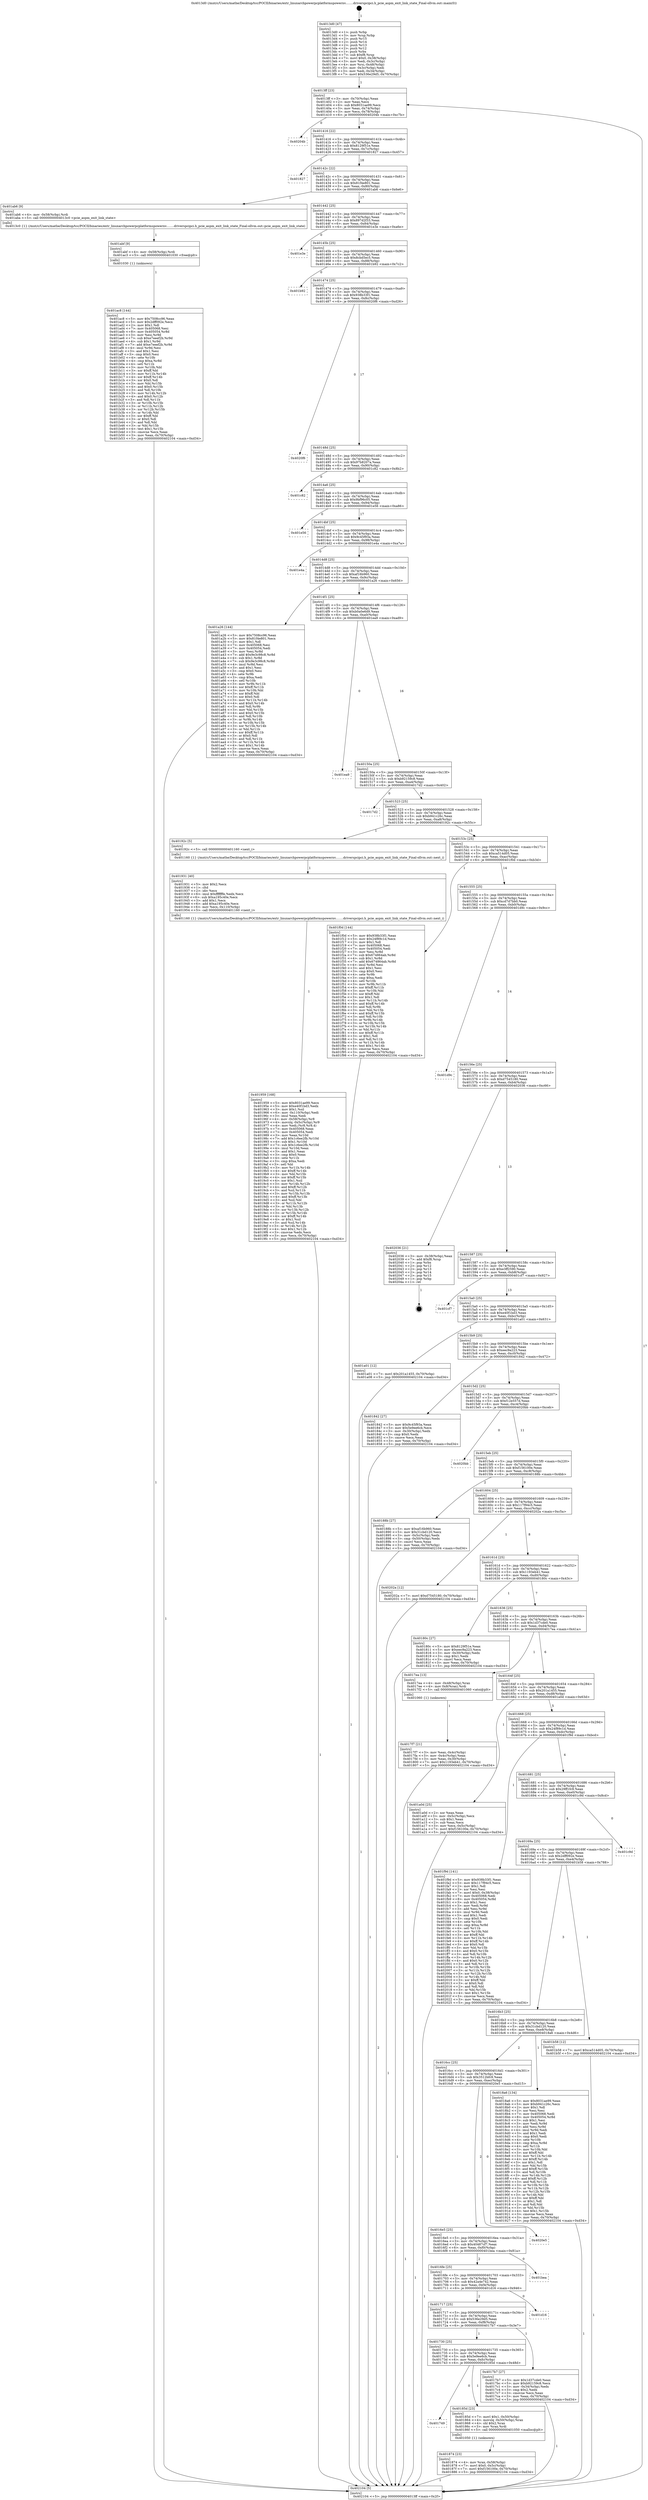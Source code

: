 digraph "0x4013d0" {
  label = "0x4013d0 (/mnt/c/Users/mathe/Desktop/tcc/POCII/binaries/extr_linuxarchpowerpcplatformspowernv........driverspcipci.h_pcie_aspm_exit_link_state_Final-ollvm.out::main(0))"
  labelloc = "t"
  node[shape=record]

  Entry [label="",width=0.3,height=0.3,shape=circle,fillcolor=black,style=filled]
  "0x4013ff" [label="{
     0x4013ff [23]\l
     | [instrs]\l
     &nbsp;&nbsp;0x4013ff \<+3\>: mov -0x70(%rbp),%eax\l
     &nbsp;&nbsp;0x401402 \<+2\>: mov %eax,%ecx\l
     &nbsp;&nbsp;0x401404 \<+6\>: sub $0x8031ae99,%ecx\l
     &nbsp;&nbsp;0x40140a \<+3\>: mov %eax,-0x74(%rbp)\l
     &nbsp;&nbsp;0x40140d \<+3\>: mov %ecx,-0x78(%rbp)\l
     &nbsp;&nbsp;0x401410 \<+6\>: je 000000000040204b \<main+0xc7b\>\l
  }"]
  "0x40204b" [label="{
     0x40204b\l
  }", style=dashed]
  "0x401416" [label="{
     0x401416 [22]\l
     | [instrs]\l
     &nbsp;&nbsp;0x401416 \<+5\>: jmp 000000000040141b \<main+0x4b\>\l
     &nbsp;&nbsp;0x40141b \<+3\>: mov -0x74(%rbp),%eax\l
     &nbsp;&nbsp;0x40141e \<+5\>: sub $0x8129f51e,%eax\l
     &nbsp;&nbsp;0x401423 \<+3\>: mov %eax,-0x7c(%rbp)\l
     &nbsp;&nbsp;0x401426 \<+6\>: je 0000000000401827 \<main+0x457\>\l
  }"]
  Exit [label="",width=0.3,height=0.3,shape=circle,fillcolor=black,style=filled,peripheries=2]
  "0x401827" [label="{
     0x401827\l
  }", style=dashed]
  "0x40142c" [label="{
     0x40142c [22]\l
     | [instrs]\l
     &nbsp;&nbsp;0x40142c \<+5\>: jmp 0000000000401431 \<main+0x61\>\l
     &nbsp;&nbsp;0x401431 \<+3\>: mov -0x74(%rbp),%eax\l
     &nbsp;&nbsp;0x401434 \<+5\>: sub $0x81f4e801,%eax\l
     &nbsp;&nbsp;0x401439 \<+3\>: mov %eax,-0x80(%rbp)\l
     &nbsp;&nbsp;0x40143c \<+6\>: je 0000000000401ab6 \<main+0x6e6\>\l
  }"]
  "0x401ac8" [label="{
     0x401ac8 [144]\l
     | [instrs]\l
     &nbsp;&nbsp;0x401ac8 \<+5\>: mov $0x7508cc96,%eax\l
     &nbsp;&nbsp;0x401acd \<+5\>: mov $0x2dff092e,%ecx\l
     &nbsp;&nbsp;0x401ad2 \<+2\>: mov $0x1,%dl\l
     &nbsp;&nbsp;0x401ad4 \<+7\>: mov 0x405068,%esi\l
     &nbsp;&nbsp;0x401adb \<+8\>: mov 0x405054,%r8d\l
     &nbsp;&nbsp;0x401ae3 \<+3\>: mov %esi,%r9d\l
     &nbsp;&nbsp;0x401ae6 \<+7\>: sub $0xe7eeef2b,%r9d\l
     &nbsp;&nbsp;0x401aed \<+4\>: sub $0x1,%r9d\l
     &nbsp;&nbsp;0x401af1 \<+7\>: add $0xe7eeef2b,%r9d\l
     &nbsp;&nbsp;0x401af8 \<+4\>: imul %r9d,%esi\l
     &nbsp;&nbsp;0x401afc \<+3\>: and $0x1,%esi\l
     &nbsp;&nbsp;0x401aff \<+3\>: cmp $0x0,%esi\l
     &nbsp;&nbsp;0x401b02 \<+4\>: sete %r10b\l
     &nbsp;&nbsp;0x401b06 \<+4\>: cmp $0xa,%r8d\l
     &nbsp;&nbsp;0x401b0a \<+4\>: setl %r11b\l
     &nbsp;&nbsp;0x401b0e \<+3\>: mov %r10b,%bl\l
     &nbsp;&nbsp;0x401b11 \<+3\>: xor $0xff,%bl\l
     &nbsp;&nbsp;0x401b14 \<+3\>: mov %r11b,%r14b\l
     &nbsp;&nbsp;0x401b17 \<+4\>: xor $0xff,%r14b\l
     &nbsp;&nbsp;0x401b1b \<+3\>: xor $0x0,%dl\l
     &nbsp;&nbsp;0x401b1e \<+3\>: mov %bl,%r15b\l
     &nbsp;&nbsp;0x401b21 \<+4\>: and $0x0,%r15b\l
     &nbsp;&nbsp;0x401b25 \<+3\>: and %dl,%r10b\l
     &nbsp;&nbsp;0x401b28 \<+3\>: mov %r14b,%r12b\l
     &nbsp;&nbsp;0x401b2b \<+4\>: and $0x0,%r12b\l
     &nbsp;&nbsp;0x401b2f \<+3\>: and %dl,%r11b\l
     &nbsp;&nbsp;0x401b32 \<+3\>: or %r10b,%r15b\l
     &nbsp;&nbsp;0x401b35 \<+3\>: or %r11b,%r12b\l
     &nbsp;&nbsp;0x401b38 \<+3\>: xor %r12b,%r15b\l
     &nbsp;&nbsp;0x401b3b \<+3\>: or %r14b,%bl\l
     &nbsp;&nbsp;0x401b3e \<+3\>: xor $0xff,%bl\l
     &nbsp;&nbsp;0x401b41 \<+3\>: or $0x0,%dl\l
     &nbsp;&nbsp;0x401b44 \<+2\>: and %dl,%bl\l
     &nbsp;&nbsp;0x401b46 \<+3\>: or %bl,%r15b\l
     &nbsp;&nbsp;0x401b49 \<+4\>: test $0x1,%r15b\l
     &nbsp;&nbsp;0x401b4d \<+3\>: cmovne %ecx,%eax\l
     &nbsp;&nbsp;0x401b50 \<+3\>: mov %eax,-0x70(%rbp)\l
     &nbsp;&nbsp;0x401b53 \<+5\>: jmp 0000000000402104 \<main+0xd34\>\l
  }"]
  "0x401ab6" [label="{
     0x401ab6 [9]\l
     | [instrs]\l
     &nbsp;&nbsp;0x401ab6 \<+4\>: mov -0x58(%rbp),%rdi\l
     &nbsp;&nbsp;0x401aba \<+5\>: call 00000000004013c0 \<pcie_aspm_exit_link_state\>\l
     | [calls]\l
     &nbsp;&nbsp;0x4013c0 \{1\} (/mnt/c/Users/mathe/Desktop/tcc/POCII/binaries/extr_linuxarchpowerpcplatformspowernv........driverspcipci.h_pcie_aspm_exit_link_state_Final-ollvm.out::pcie_aspm_exit_link_state)\l
  }"]
  "0x401442" [label="{
     0x401442 [25]\l
     | [instrs]\l
     &nbsp;&nbsp;0x401442 \<+5\>: jmp 0000000000401447 \<main+0x77\>\l
     &nbsp;&nbsp;0x401447 \<+3\>: mov -0x74(%rbp),%eax\l
     &nbsp;&nbsp;0x40144a \<+5\>: sub $0x897d2f33,%eax\l
     &nbsp;&nbsp;0x40144f \<+6\>: mov %eax,-0x84(%rbp)\l
     &nbsp;&nbsp;0x401455 \<+6\>: je 0000000000401e3e \<main+0xa6e\>\l
  }"]
  "0x401abf" [label="{
     0x401abf [9]\l
     | [instrs]\l
     &nbsp;&nbsp;0x401abf \<+4\>: mov -0x58(%rbp),%rdi\l
     &nbsp;&nbsp;0x401ac3 \<+5\>: call 0000000000401030 \<free@plt\>\l
     | [calls]\l
     &nbsp;&nbsp;0x401030 \{1\} (unknown)\l
  }"]
  "0x401e3e" [label="{
     0x401e3e\l
  }", style=dashed]
  "0x40145b" [label="{
     0x40145b [25]\l
     | [instrs]\l
     &nbsp;&nbsp;0x40145b \<+5\>: jmp 0000000000401460 \<main+0x90\>\l
     &nbsp;&nbsp;0x401460 \<+3\>: mov -0x74(%rbp),%eax\l
     &nbsp;&nbsp;0x401463 \<+5\>: sub $0x8cbd5ec5,%eax\l
     &nbsp;&nbsp;0x401468 \<+6\>: mov %eax,-0x88(%rbp)\l
     &nbsp;&nbsp;0x40146e \<+6\>: je 0000000000401b92 \<main+0x7c2\>\l
  }"]
  "0x401959" [label="{
     0x401959 [168]\l
     | [instrs]\l
     &nbsp;&nbsp;0x401959 \<+5\>: mov $0x8031ae99,%ecx\l
     &nbsp;&nbsp;0x40195e \<+5\>: mov $0xe40f1bd3,%edx\l
     &nbsp;&nbsp;0x401963 \<+3\>: mov $0x1,%sil\l
     &nbsp;&nbsp;0x401966 \<+6\>: mov -0x110(%rbp),%edi\l
     &nbsp;&nbsp;0x40196c \<+3\>: imul %eax,%edi\l
     &nbsp;&nbsp;0x40196f \<+4\>: mov -0x58(%rbp),%r8\l
     &nbsp;&nbsp;0x401973 \<+4\>: movslq -0x5c(%rbp),%r9\l
     &nbsp;&nbsp;0x401977 \<+4\>: mov %edi,(%r8,%r9,4)\l
     &nbsp;&nbsp;0x40197b \<+7\>: mov 0x405068,%eax\l
     &nbsp;&nbsp;0x401982 \<+7\>: mov 0x405054,%edi\l
     &nbsp;&nbsp;0x401989 \<+3\>: mov %eax,%r10d\l
     &nbsp;&nbsp;0x40198c \<+7\>: add $0x1c6ee2fb,%r10d\l
     &nbsp;&nbsp;0x401993 \<+4\>: sub $0x1,%r10d\l
     &nbsp;&nbsp;0x401997 \<+7\>: sub $0x1c6ee2fb,%r10d\l
     &nbsp;&nbsp;0x40199e \<+4\>: imul %r10d,%eax\l
     &nbsp;&nbsp;0x4019a2 \<+3\>: and $0x1,%eax\l
     &nbsp;&nbsp;0x4019a5 \<+3\>: cmp $0x0,%eax\l
     &nbsp;&nbsp;0x4019a8 \<+4\>: sete %r11b\l
     &nbsp;&nbsp;0x4019ac \<+3\>: cmp $0xa,%edi\l
     &nbsp;&nbsp;0x4019af \<+3\>: setl %bl\l
     &nbsp;&nbsp;0x4019b2 \<+3\>: mov %r11b,%r14b\l
     &nbsp;&nbsp;0x4019b5 \<+4\>: xor $0xff,%r14b\l
     &nbsp;&nbsp;0x4019b9 \<+3\>: mov %bl,%r15b\l
     &nbsp;&nbsp;0x4019bc \<+4\>: xor $0xff,%r15b\l
     &nbsp;&nbsp;0x4019c0 \<+4\>: xor $0x1,%sil\l
     &nbsp;&nbsp;0x4019c4 \<+3\>: mov %r14b,%r12b\l
     &nbsp;&nbsp;0x4019c7 \<+4\>: and $0xff,%r12b\l
     &nbsp;&nbsp;0x4019cb \<+3\>: and %sil,%r11b\l
     &nbsp;&nbsp;0x4019ce \<+3\>: mov %r15b,%r13b\l
     &nbsp;&nbsp;0x4019d1 \<+4\>: and $0xff,%r13b\l
     &nbsp;&nbsp;0x4019d5 \<+3\>: and %sil,%bl\l
     &nbsp;&nbsp;0x4019d8 \<+3\>: or %r11b,%r12b\l
     &nbsp;&nbsp;0x4019db \<+3\>: or %bl,%r13b\l
     &nbsp;&nbsp;0x4019de \<+3\>: xor %r13b,%r12b\l
     &nbsp;&nbsp;0x4019e1 \<+3\>: or %r15b,%r14b\l
     &nbsp;&nbsp;0x4019e4 \<+4\>: xor $0xff,%r14b\l
     &nbsp;&nbsp;0x4019e8 \<+4\>: or $0x1,%sil\l
     &nbsp;&nbsp;0x4019ec \<+3\>: and %sil,%r14b\l
     &nbsp;&nbsp;0x4019ef \<+3\>: or %r14b,%r12b\l
     &nbsp;&nbsp;0x4019f2 \<+4\>: test $0x1,%r12b\l
     &nbsp;&nbsp;0x4019f6 \<+3\>: cmovne %edx,%ecx\l
     &nbsp;&nbsp;0x4019f9 \<+3\>: mov %ecx,-0x70(%rbp)\l
     &nbsp;&nbsp;0x4019fc \<+5\>: jmp 0000000000402104 \<main+0xd34\>\l
  }"]
  "0x401b92" [label="{
     0x401b92\l
  }", style=dashed]
  "0x401474" [label="{
     0x401474 [25]\l
     | [instrs]\l
     &nbsp;&nbsp;0x401474 \<+5\>: jmp 0000000000401479 \<main+0xa9\>\l
     &nbsp;&nbsp;0x401479 \<+3\>: mov -0x74(%rbp),%eax\l
     &nbsp;&nbsp;0x40147c \<+5\>: sub $0x938b33f1,%eax\l
     &nbsp;&nbsp;0x401481 \<+6\>: mov %eax,-0x8c(%rbp)\l
     &nbsp;&nbsp;0x401487 \<+6\>: je 00000000004020f6 \<main+0xd26\>\l
  }"]
  "0x401931" [label="{
     0x401931 [40]\l
     | [instrs]\l
     &nbsp;&nbsp;0x401931 \<+5\>: mov $0x2,%ecx\l
     &nbsp;&nbsp;0x401936 \<+1\>: cltd\l
     &nbsp;&nbsp;0x401937 \<+2\>: idiv %ecx\l
     &nbsp;&nbsp;0x401939 \<+6\>: imul $0xfffffffe,%edx,%ecx\l
     &nbsp;&nbsp;0x40193f \<+6\>: sub $0xa195c40e,%ecx\l
     &nbsp;&nbsp;0x401945 \<+3\>: add $0x1,%ecx\l
     &nbsp;&nbsp;0x401948 \<+6\>: add $0xa195c40e,%ecx\l
     &nbsp;&nbsp;0x40194e \<+6\>: mov %ecx,-0x110(%rbp)\l
     &nbsp;&nbsp;0x401954 \<+5\>: call 0000000000401160 \<next_i\>\l
     | [calls]\l
     &nbsp;&nbsp;0x401160 \{1\} (/mnt/c/Users/mathe/Desktop/tcc/POCII/binaries/extr_linuxarchpowerpcplatformspowernv........driverspcipci.h_pcie_aspm_exit_link_state_Final-ollvm.out::next_i)\l
  }"]
  "0x4020f6" [label="{
     0x4020f6\l
  }", style=dashed]
  "0x40148d" [label="{
     0x40148d [25]\l
     | [instrs]\l
     &nbsp;&nbsp;0x40148d \<+5\>: jmp 0000000000401492 \<main+0xc2\>\l
     &nbsp;&nbsp;0x401492 \<+3\>: mov -0x74(%rbp),%eax\l
     &nbsp;&nbsp;0x401495 \<+5\>: sub $0x97b8207a,%eax\l
     &nbsp;&nbsp;0x40149a \<+6\>: mov %eax,-0x90(%rbp)\l
     &nbsp;&nbsp;0x4014a0 \<+6\>: je 0000000000401c82 \<main+0x8b2\>\l
  }"]
  "0x401874" [label="{
     0x401874 [23]\l
     | [instrs]\l
     &nbsp;&nbsp;0x401874 \<+4\>: mov %rax,-0x58(%rbp)\l
     &nbsp;&nbsp;0x401878 \<+7\>: movl $0x0,-0x5c(%rbp)\l
     &nbsp;&nbsp;0x40187f \<+7\>: movl $0xf156100e,-0x70(%rbp)\l
     &nbsp;&nbsp;0x401886 \<+5\>: jmp 0000000000402104 \<main+0xd34\>\l
  }"]
  "0x401c82" [label="{
     0x401c82\l
  }", style=dashed]
  "0x4014a6" [label="{
     0x4014a6 [25]\l
     | [instrs]\l
     &nbsp;&nbsp;0x4014a6 \<+5\>: jmp 00000000004014ab \<main+0xdb\>\l
     &nbsp;&nbsp;0x4014ab \<+3\>: mov -0x74(%rbp),%eax\l
     &nbsp;&nbsp;0x4014ae \<+5\>: sub $0x9bf96c05,%eax\l
     &nbsp;&nbsp;0x4014b3 \<+6\>: mov %eax,-0x94(%rbp)\l
     &nbsp;&nbsp;0x4014b9 \<+6\>: je 0000000000401e56 \<main+0xa86\>\l
  }"]
  "0x401749" [label="{
     0x401749\l
  }", style=dashed]
  "0x401e56" [label="{
     0x401e56\l
  }", style=dashed]
  "0x4014bf" [label="{
     0x4014bf [25]\l
     | [instrs]\l
     &nbsp;&nbsp;0x4014bf \<+5\>: jmp 00000000004014c4 \<main+0xf4\>\l
     &nbsp;&nbsp;0x4014c4 \<+3\>: mov -0x74(%rbp),%eax\l
     &nbsp;&nbsp;0x4014c7 \<+5\>: sub $0x9c45f93a,%eax\l
     &nbsp;&nbsp;0x4014cc \<+6\>: mov %eax,-0x98(%rbp)\l
     &nbsp;&nbsp;0x4014d2 \<+6\>: je 0000000000401e4a \<main+0xa7a\>\l
  }"]
  "0x40185d" [label="{
     0x40185d [23]\l
     | [instrs]\l
     &nbsp;&nbsp;0x40185d \<+7\>: movl $0x1,-0x50(%rbp)\l
     &nbsp;&nbsp;0x401864 \<+4\>: movslq -0x50(%rbp),%rax\l
     &nbsp;&nbsp;0x401868 \<+4\>: shl $0x2,%rax\l
     &nbsp;&nbsp;0x40186c \<+3\>: mov %rax,%rdi\l
     &nbsp;&nbsp;0x40186f \<+5\>: call 0000000000401050 \<malloc@plt\>\l
     | [calls]\l
     &nbsp;&nbsp;0x401050 \{1\} (unknown)\l
  }"]
  "0x401e4a" [label="{
     0x401e4a\l
  }", style=dashed]
  "0x4014d8" [label="{
     0x4014d8 [25]\l
     | [instrs]\l
     &nbsp;&nbsp;0x4014d8 \<+5\>: jmp 00000000004014dd \<main+0x10d\>\l
     &nbsp;&nbsp;0x4014dd \<+3\>: mov -0x74(%rbp),%eax\l
     &nbsp;&nbsp;0x4014e0 \<+5\>: sub $0xaf16b960,%eax\l
     &nbsp;&nbsp;0x4014e5 \<+6\>: mov %eax,-0x9c(%rbp)\l
     &nbsp;&nbsp;0x4014eb \<+6\>: je 0000000000401a26 \<main+0x656\>\l
  }"]
  "0x4017f7" [label="{
     0x4017f7 [21]\l
     | [instrs]\l
     &nbsp;&nbsp;0x4017f7 \<+3\>: mov %eax,-0x4c(%rbp)\l
     &nbsp;&nbsp;0x4017fa \<+3\>: mov -0x4c(%rbp),%eax\l
     &nbsp;&nbsp;0x4017fd \<+3\>: mov %eax,-0x30(%rbp)\l
     &nbsp;&nbsp;0x401800 \<+7\>: movl $0x1193eb41,-0x70(%rbp)\l
     &nbsp;&nbsp;0x401807 \<+5\>: jmp 0000000000402104 \<main+0xd34\>\l
  }"]
  "0x401a26" [label="{
     0x401a26 [144]\l
     | [instrs]\l
     &nbsp;&nbsp;0x401a26 \<+5\>: mov $0x7508cc96,%eax\l
     &nbsp;&nbsp;0x401a2b \<+5\>: mov $0x81f4e801,%ecx\l
     &nbsp;&nbsp;0x401a30 \<+2\>: mov $0x1,%dl\l
     &nbsp;&nbsp;0x401a32 \<+7\>: mov 0x405068,%esi\l
     &nbsp;&nbsp;0x401a39 \<+7\>: mov 0x405054,%edi\l
     &nbsp;&nbsp;0x401a40 \<+3\>: mov %esi,%r8d\l
     &nbsp;&nbsp;0x401a43 \<+7\>: add $0x9e3c98c8,%r8d\l
     &nbsp;&nbsp;0x401a4a \<+4\>: sub $0x1,%r8d\l
     &nbsp;&nbsp;0x401a4e \<+7\>: sub $0x9e3c98c8,%r8d\l
     &nbsp;&nbsp;0x401a55 \<+4\>: imul %r8d,%esi\l
     &nbsp;&nbsp;0x401a59 \<+3\>: and $0x1,%esi\l
     &nbsp;&nbsp;0x401a5c \<+3\>: cmp $0x0,%esi\l
     &nbsp;&nbsp;0x401a5f \<+4\>: sete %r9b\l
     &nbsp;&nbsp;0x401a63 \<+3\>: cmp $0xa,%edi\l
     &nbsp;&nbsp;0x401a66 \<+4\>: setl %r10b\l
     &nbsp;&nbsp;0x401a6a \<+3\>: mov %r9b,%r11b\l
     &nbsp;&nbsp;0x401a6d \<+4\>: xor $0xff,%r11b\l
     &nbsp;&nbsp;0x401a71 \<+3\>: mov %r10b,%bl\l
     &nbsp;&nbsp;0x401a74 \<+3\>: xor $0xff,%bl\l
     &nbsp;&nbsp;0x401a77 \<+3\>: xor $0x0,%dl\l
     &nbsp;&nbsp;0x401a7a \<+3\>: mov %r11b,%r14b\l
     &nbsp;&nbsp;0x401a7d \<+4\>: and $0x0,%r14b\l
     &nbsp;&nbsp;0x401a81 \<+3\>: and %dl,%r9b\l
     &nbsp;&nbsp;0x401a84 \<+3\>: mov %bl,%r15b\l
     &nbsp;&nbsp;0x401a87 \<+4\>: and $0x0,%r15b\l
     &nbsp;&nbsp;0x401a8b \<+3\>: and %dl,%r10b\l
     &nbsp;&nbsp;0x401a8e \<+3\>: or %r9b,%r14b\l
     &nbsp;&nbsp;0x401a91 \<+3\>: or %r10b,%r15b\l
     &nbsp;&nbsp;0x401a94 \<+3\>: xor %r15b,%r14b\l
     &nbsp;&nbsp;0x401a97 \<+3\>: or %bl,%r11b\l
     &nbsp;&nbsp;0x401a9a \<+4\>: xor $0xff,%r11b\l
     &nbsp;&nbsp;0x401a9e \<+3\>: or $0x0,%dl\l
     &nbsp;&nbsp;0x401aa1 \<+3\>: and %dl,%r11b\l
     &nbsp;&nbsp;0x401aa4 \<+3\>: or %r11b,%r14b\l
     &nbsp;&nbsp;0x401aa7 \<+4\>: test $0x1,%r14b\l
     &nbsp;&nbsp;0x401aab \<+3\>: cmovne %ecx,%eax\l
     &nbsp;&nbsp;0x401aae \<+3\>: mov %eax,-0x70(%rbp)\l
     &nbsp;&nbsp;0x401ab1 \<+5\>: jmp 0000000000402104 \<main+0xd34\>\l
  }"]
  "0x4014f1" [label="{
     0x4014f1 [25]\l
     | [instrs]\l
     &nbsp;&nbsp;0x4014f1 \<+5\>: jmp 00000000004014f6 \<main+0x126\>\l
     &nbsp;&nbsp;0x4014f6 \<+3\>: mov -0x74(%rbp),%eax\l
     &nbsp;&nbsp;0x4014f9 \<+5\>: sub $0xb0a0e6d9,%eax\l
     &nbsp;&nbsp;0x4014fe \<+6\>: mov %eax,-0xa0(%rbp)\l
     &nbsp;&nbsp;0x401504 \<+6\>: je 0000000000401ea9 \<main+0xad9\>\l
  }"]
  "0x4013d0" [label="{
     0x4013d0 [47]\l
     | [instrs]\l
     &nbsp;&nbsp;0x4013d0 \<+1\>: push %rbp\l
     &nbsp;&nbsp;0x4013d1 \<+3\>: mov %rsp,%rbp\l
     &nbsp;&nbsp;0x4013d4 \<+2\>: push %r15\l
     &nbsp;&nbsp;0x4013d6 \<+2\>: push %r14\l
     &nbsp;&nbsp;0x4013d8 \<+2\>: push %r13\l
     &nbsp;&nbsp;0x4013da \<+2\>: push %r12\l
     &nbsp;&nbsp;0x4013dc \<+1\>: push %rbx\l
     &nbsp;&nbsp;0x4013dd \<+7\>: sub $0xf8,%rsp\l
     &nbsp;&nbsp;0x4013e4 \<+7\>: movl $0x0,-0x38(%rbp)\l
     &nbsp;&nbsp;0x4013eb \<+3\>: mov %edi,-0x3c(%rbp)\l
     &nbsp;&nbsp;0x4013ee \<+4\>: mov %rsi,-0x48(%rbp)\l
     &nbsp;&nbsp;0x4013f2 \<+3\>: mov -0x3c(%rbp),%edi\l
     &nbsp;&nbsp;0x4013f5 \<+3\>: mov %edi,-0x34(%rbp)\l
     &nbsp;&nbsp;0x4013f8 \<+7\>: movl $0x536e29d5,-0x70(%rbp)\l
  }"]
  "0x401ea9" [label="{
     0x401ea9\l
  }", style=dashed]
  "0x40150a" [label="{
     0x40150a [25]\l
     | [instrs]\l
     &nbsp;&nbsp;0x40150a \<+5\>: jmp 000000000040150f \<main+0x13f\>\l
     &nbsp;&nbsp;0x40150f \<+3\>: mov -0x74(%rbp),%eax\l
     &nbsp;&nbsp;0x401512 \<+5\>: sub $0xb92159c8,%eax\l
     &nbsp;&nbsp;0x401517 \<+6\>: mov %eax,-0xa4(%rbp)\l
     &nbsp;&nbsp;0x40151d \<+6\>: je 00000000004017d2 \<main+0x402\>\l
  }"]
  "0x402104" [label="{
     0x402104 [5]\l
     | [instrs]\l
     &nbsp;&nbsp;0x402104 \<+5\>: jmp 00000000004013ff \<main+0x2f\>\l
  }"]
  "0x4017d2" [label="{
     0x4017d2\l
  }", style=dashed]
  "0x401523" [label="{
     0x401523 [25]\l
     | [instrs]\l
     &nbsp;&nbsp;0x401523 \<+5\>: jmp 0000000000401528 \<main+0x158\>\l
     &nbsp;&nbsp;0x401528 \<+3\>: mov -0x74(%rbp),%eax\l
     &nbsp;&nbsp;0x40152b \<+5\>: sub $0xb941c26c,%eax\l
     &nbsp;&nbsp;0x401530 \<+6\>: mov %eax,-0xa8(%rbp)\l
     &nbsp;&nbsp;0x401536 \<+6\>: je 000000000040192c \<main+0x55c\>\l
  }"]
  "0x401730" [label="{
     0x401730 [25]\l
     | [instrs]\l
     &nbsp;&nbsp;0x401730 \<+5\>: jmp 0000000000401735 \<main+0x365\>\l
     &nbsp;&nbsp;0x401735 \<+3\>: mov -0x74(%rbp),%eax\l
     &nbsp;&nbsp;0x401738 \<+5\>: sub $0x5e9ee6cb,%eax\l
     &nbsp;&nbsp;0x40173d \<+6\>: mov %eax,-0xfc(%rbp)\l
     &nbsp;&nbsp;0x401743 \<+6\>: je 000000000040185d \<main+0x48d\>\l
  }"]
  "0x40192c" [label="{
     0x40192c [5]\l
     | [instrs]\l
     &nbsp;&nbsp;0x40192c \<+5\>: call 0000000000401160 \<next_i\>\l
     | [calls]\l
     &nbsp;&nbsp;0x401160 \{1\} (/mnt/c/Users/mathe/Desktop/tcc/POCII/binaries/extr_linuxarchpowerpcplatformspowernv........driverspcipci.h_pcie_aspm_exit_link_state_Final-ollvm.out::next_i)\l
  }"]
  "0x40153c" [label="{
     0x40153c [25]\l
     | [instrs]\l
     &nbsp;&nbsp;0x40153c \<+5\>: jmp 0000000000401541 \<main+0x171\>\l
     &nbsp;&nbsp;0x401541 \<+3\>: mov -0x74(%rbp),%eax\l
     &nbsp;&nbsp;0x401544 \<+5\>: sub $0xca514d05,%eax\l
     &nbsp;&nbsp;0x401549 \<+6\>: mov %eax,-0xac(%rbp)\l
     &nbsp;&nbsp;0x40154f \<+6\>: je 0000000000401f0d \<main+0xb3d\>\l
  }"]
  "0x4017b7" [label="{
     0x4017b7 [27]\l
     | [instrs]\l
     &nbsp;&nbsp;0x4017b7 \<+5\>: mov $0x1d37cde0,%eax\l
     &nbsp;&nbsp;0x4017bc \<+5\>: mov $0xb92159c8,%ecx\l
     &nbsp;&nbsp;0x4017c1 \<+3\>: mov -0x34(%rbp),%edx\l
     &nbsp;&nbsp;0x4017c4 \<+3\>: cmp $0x2,%edx\l
     &nbsp;&nbsp;0x4017c7 \<+3\>: cmovne %ecx,%eax\l
     &nbsp;&nbsp;0x4017ca \<+3\>: mov %eax,-0x70(%rbp)\l
     &nbsp;&nbsp;0x4017cd \<+5\>: jmp 0000000000402104 \<main+0xd34\>\l
  }"]
  "0x401f0d" [label="{
     0x401f0d [144]\l
     | [instrs]\l
     &nbsp;&nbsp;0x401f0d \<+5\>: mov $0x938b33f1,%eax\l
     &nbsp;&nbsp;0x401f12 \<+5\>: mov $0x24f89c1d,%ecx\l
     &nbsp;&nbsp;0x401f17 \<+2\>: mov $0x1,%dl\l
     &nbsp;&nbsp;0x401f19 \<+7\>: mov 0x405068,%esi\l
     &nbsp;&nbsp;0x401f20 \<+7\>: mov 0x405054,%edi\l
     &nbsp;&nbsp;0x401f27 \<+3\>: mov %esi,%r8d\l
     &nbsp;&nbsp;0x401f2a \<+7\>: sub $0x674864ab,%r8d\l
     &nbsp;&nbsp;0x401f31 \<+4\>: sub $0x1,%r8d\l
     &nbsp;&nbsp;0x401f35 \<+7\>: add $0x674864ab,%r8d\l
     &nbsp;&nbsp;0x401f3c \<+4\>: imul %r8d,%esi\l
     &nbsp;&nbsp;0x401f40 \<+3\>: and $0x1,%esi\l
     &nbsp;&nbsp;0x401f43 \<+3\>: cmp $0x0,%esi\l
     &nbsp;&nbsp;0x401f46 \<+4\>: sete %r9b\l
     &nbsp;&nbsp;0x401f4a \<+3\>: cmp $0xa,%edi\l
     &nbsp;&nbsp;0x401f4d \<+4\>: setl %r10b\l
     &nbsp;&nbsp;0x401f51 \<+3\>: mov %r9b,%r11b\l
     &nbsp;&nbsp;0x401f54 \<+4\>: xor $0xff,%r11b\l
     &nbsp;&nbsp;0x401f58 \<+3\>: mov %r10b,%bl\l
     &nbsp;&nbsp;0x401f5b \<+3\>: xor $0xff,%bl\l
     &nbsp;&nbsp;0x401f5e \<+3\>: xor $0x1,%dl\l
     &nbsp;&nbsp;0x401f61 \<+3\>: mov %r11b,%r14b\l
     &nbsp;&nbsp;0x401f64 \<+4\>: and $0xff,%r14b\l
     &nbsp;&nbsp;0x401f68 \<+3\>: and %dl,%r9b\l
     &nbsp;&nbsp;0x401f6b \<+3\>: mov %bl,%r15b\l
     &nbsp;&nbsp;0x401f6e \<+4\>: and $0xff,%r15b\l
     &nbsp;&nbsp;0x401f72 \<+3\>: and %dl,%r10b\l
     &nbsp;&nbsp;0x401f75 \<+3\>: or %r9b,%r14b\l
     &nbsp;&nbsp;0x401f78 \<+3\>: or %r10b,%r15b\l
     &nbsp;&nbsp;0x401f7b \<+3\>: xor %r15b,%r14b\l
     &nbsp;&nbsp;0x401f7e \<+3\>: or %bl,%r11b\l
     &nbsp;&nbsp;0x401f81 \<+4\>: xor $0xff,%r11b\l
     &nbsp;&nbsp;0x401f85 \<+3\>: or $0x1,%dl\l
     &nbsp;&nbsp;0x401f88 \<+3\>: and %dl,%r11b\l
     &nbsp;&nbsp;0x401f8b \<+3\>: or %r11b,%r14b\l
     &nbsp;&nbsp;0x401f8e \<+4\>: test $0x1,%r14b\l
     &nbsp;&nbsp;0x401f92 \<+3\>: cmovne %ecx,%eax\l
     &nbsp;&nbsp;0x401f95 \<+3\>: mov %eax,-0x70(%rbp)\l
     &nbsp;&nbsp;0x401f98 \<+5\>: jmp 0000000000402104 \<main+0xd34\>\l
  }"]
  "0x401555" [label="{
     0x401555 [25]\l
     | [instrs]\l
     &nbsp;&nbsp;0x401555 \<+5\>: jmp 000000000040155a \<main+0x18a\>\l
     &nbsp;&nbsp;0x40155a \<+3\>: mov -0x74(%rbp),%eax\l
     &nbsp;&nbsp;0x40155d \<+5\>: sub $0xcd7d7bb0,%eax\l
     &nbsp;&nbsp;0x401562 \<+6\>: mov %eax,-0xb0(%rbp)\l
     &nbsp;&nbsp;0x401568 \<+6\>: je 0000000000401d9c \<main+0x9cc\>\l
  }"]
  "0x401717" [label="{
     0x401717 [25]\l
     | [instrs]\l
     &nbsp;&nbsp;0x401717 \<+5\>: jmp 000000000040171c \<main+0x34c\>\l
     &nbsp;&nbsp;0x40171c \<+3\>: mov -0x74(%rbp),%eax\l
     &nbsp;&nbsp;0x40171f \<+5\>: sub $0x536e29d5,%eax\l
     &nbsp;&nbsp;0x401724 \<+6\>: mov %eax,-0xf8(%rbp)\l
     &nbsp;&nbsp;0x40172a \<+6\>: je 00000000004017b7 \<main+0x3e7\>\l
  }"]
  "0x401d9c" [label="{
     0x401d9c\l
  }", style=dashed]
  "0x40156e" [label="{
     0x40156e [25]\l
     | [instrs]\l
     &nbsp;&nbsp;0x40156e \<+5\>: jmp 0000000000401573 \<main+0x1a3\>\l
     &nbsp;&nbsp;0x401573 \<+3\>: mov -0x74(%rbp),%eax\l
     &nbsp;&nbsp;0x401576 \<+5\>: sub $0xd7545180,%eax\l
     &nbsp;&nbsp;0x40157b \<+6\>: mov %eax,-0xb4(%rbp)\l
     &nbsp;&nbsp;0x401581 \<+6\>: je 0000000000402036 \<main+0xc66\>\l
  }"]
  "0x401d16" [label="{
     0x401d16\l
  }", style=dashed]
  "0x402036" [label="{
     0x402036 [21]\l
     | [instrs]\l
     &nbsp;&nbsp;0x402036 \<+3\>: mov -0x38(%rbp),%eax\l
     &nbsp;&nbsp;0x402039 \<+7\>: add $0xf8,%rsp\l
     &nbsp;&nbsp;0x402040 \<+1\>: pop %rbx\l
     &nbsp;&nbsp;0x402041 \<+2\>: pop %r12\l
     &nbsp;&nbsp;0x402043 \<+2\>: pop %r13\l
     &nbsp;&nbsp;0x402045 \<+2\>: pop %r14\l
     &nbsp;&nbsp;0x402047 \<+2\>: pop %r15\l
     &nbsp;&nbsp;0x402049 \<+1\>: pop %rbp\l
     &nbsp;&nbsp;0x40204a \<+1\>: ret\l
  }"]
  "0x401587" [label="{
     0x401587 [25]\l
     | [instrs]\l
     &nbsp;&nbsp;0x401587 \<+5\>: jmp 000000000040158c \<main+0x1bc\>\l
     &nbsp;&nbsp;0x40158c \<+3\>: mov -0x74(%rbp),%eax\l
     &nbsp;&nbsp;0x40158f \<+5\>: sub $0xe3ff2590,%eax\l
     &nbsp;&nbsp;0x401594 \<+6\>: mov %eax,-0xb8(%rbp)\l
     &nbsp;&nbsp;0x40159a \<+6\>: je 0000000000401cf7 \<main+0x927\>\l
  }"]
  "0x4016fe" [label="{
     0x4016fe [25]\l
     | [instrs]\l
     &nbsp;&nbsp;0x4016fe \<+5\>: jmp 0000000000401703 \<main+0x333\>\l
     &nbsp;&nbsp;0x401703 \<+3\>: mov -0x74(%rbp),%eax\l
     &nbsp;&nbsp;0x401706 \<+5\>: sub $0x42a4e742,%eax\l
     &nbsp;&nbsp;0x40170b \<+6\>: mov %eax,-0xf4(%rbp)\l
     &nbsp;&nbsp;0x401711 \<+6\>: je 0000000000401d16 \<main+0x946\>\l
  }"]
  "0x401cf7" [label="{
     0x401cf7\l
  }", style=dashed]
  "0x4015a0" [label="{
     0x4015a0 [25]\l
     | [instrs]\l
     &nbsp;&nbsp;0x4015a0 \<+5\>: jmp 00000000004015a5 \<main+0x1d5\>\l
     &nbsp;&nbsp;0x4015a5 \<+3\>: mov -0x74(%rbp),%eax\l
     &nbsp;&nbsp;0x4015a8 \<+5\>: sub $0xe40f1bd3,%eax\l
     &nbsp;&nbsp;0x4015ad \<+6\>: mov %eax,-0xbc(%rbp)\l
     &nbsp;&nbsp;0x4015b3 \<+6\>: je 0000000000401a01 \<main+0x631\>\l
  }"]
  "0x401bea" [label="{
     0x401bea\l
  }", style=dashed]
  "0x401a01" [label="{
     0x401a01 [12]\l
     | [instrs]\l
     &nbsp;&nbsp;0x401a01 \<+7\>: movl $0x201a1455,-0x70(%rbp)\l
     &nbsp;&nbsp;0x401a08 \<+5\>: jmp 0000000000402104 \<main+0xd34\>\l
  }"]
  "0x4015b9" [label="{
     0x4015b9 [25]\l
     | [instrs]\l
     &nbsp;&nbsp;0x4015b9 \<+5\>: jmp 00000000004015be \<main+0x1ee\>\l
     &nbsp;&nbsp;0x4015be \<+3\>: mov -0x74(%rbp),%eax\l
     &nbsp;&nbsp;0x4015c1 \<+5\>: sub $0xeec9a223,%eax\l
     &nbsp;&nbsp;0x4015c6 \<+6\>: mov %eax,-0xc0(%rbp)\l
     &nbsp;&nbsp;0x4015cc \<+6\>: je 0000000000401842 \<main+0x472\>\l
  }"]
  "0x4016e5" [label="{
     0x4016e5 [25]\l
     | [instrs]\l
     &nbsp;&nbsp;0x4016e5 \<+5\>: jmp 00000000004016ea \<main+0x31a\>\l
     &nbsp;&nbsp;0x4016ea \<+3\>: mov -0x74(%rbp),%eax\l
     &nbsp;&nbsp;0x4016ed \<+5\>: sub $0x40487cf7,%eax\l
     &nbsp;&nbsp;0x4016f2 \<+6\>: mov %eax,-0xf0(%rbp)\l
     &nbsp;&nbsp;0x4016f8 \<+6\>: je 0000000000401bea \<main+0x81a\>\l
  }"]
  "0x401842" [label="{
     0x401842 [27]\l
     | [instrs]\l
     &nbsp;&nbsp;0x401842 \<+5\>: mov $0x9c45f93a,%eax\l
     &nbsp;&nbsp;0x401847 \<+5\>: mov $0x5e9ee6cb,%ecx\l
     &nbsp;&nbsp;0x40184c \<+3\>: mov -0x30(%rbp),%edx\l
     &nbsp;&nbsp;0x40184f \<+3\>: cmp $0x0,%edx\l
     &nbsp;&nbsp;0x401852 \<+3\>: cmove %ecx,%eax\l
     &nbsp;&nbsp;0x401855 \<+3\>: mov %eax,-0x70(%rbp)\l
     &nbsp;&nbsp;0x401858 \<+5\>: jmp 0000000000402104 \<main+0xd34\>\l
  }"]
  "0x4015d2" [label="{
     0x4015d2 [25]\l
     | [instrs]\l
     &nbsp;&nbsp;0x4015d2 \<+5\>: jmp 00000000004015d7 \<main+0x207\>\l
     &nbsp;&nbsp;0x4015d7 \<+3\>: mov -0x74(%rbp),%eax\l
     &nbsp;&nbsp;0x4015da \<+5\>: sub $0xf12e557d,%eax\l
     &nbsp;&nbsp;0x4015df \<+6\>: mov %eax,-0xc4(%rbp)\l
     &nbsp;&nbsp;0x4015e5 \<+6\>: je 00000000004020bb \<main+0xceb\>\l
  }"]
  "0x4020e5" [label="{
     0x4020e5\l
  }", style=dashed]
  "0x4020bb" [label="{
     0x4020bb\l
  }", style=dashed]
  "0x4015eb" [label="{
     0x4015eb [25]\l
     | [instrs]\l
     &nbsp;&nbsp;0x4015eb \<+5\>: jmp 00000000004015f0 \<main+0x220\>\l
     &nbsp;&nbsp;0x4015f0 \<+3\>: mov -0x74(%rbp),%eax\l
     &nbsp;&nbsp;0x4015f3 \<+5\>: sub $0xf156100e,%eax\l
     &nbsp;&nbsp;0x4015f8 \<+6\>: mov %eax,-0xc8(%rbp)\l
     &nbsp;&nbsp;0x4015fe \<+6\>: je 000000000040188b \<main+0x4bb\>\l
  }"]
  "0x4016cc" [label="{
     0x4016cc [25]\l
     | [instrs]\l
     &nbsp;&nbsp;0x4016cc \<+5\>: jmp 00000000004016d1 \<main+0x301\>\l
     &nbsp;&nbsp;0x4016d1 \<+3\>: mov -0x74(%rbp),%eax\l
     &nbsp;&nbsp;0x4016d4 \<+5\>: sub $0x3512bfc9,%eax\l
     &nbsp;&nbsp;0x4016d9 \<+6\>: mov %eax,-0xec(%rbp)\l
     &nbsp;&nbsp;0x4016df \<+6\>: je 00000000004020e5 \<main+0xd15\>\l
  }"]
  "0x40188b" [label="{
     0x40188b [27]\l
     | [instrs]\l
     &nbsp;&nbsp;0x40188b \<+5\>: mov $0xaf16b960,%eax\l
     &nbsp;&nbsp;0x401890 \<+5\>: mov $0x31cbd120,%ecx\l
     &nbsp;&nbsp;0x401895 \<+3\>: mov -0x5c(%rbp),%edx\l
     &nbsp;&nbsp;0x401898 \<+3\>: cmp -0x50(%rbp),%edx\l
     &nbsp;&nbsp;0x40189b \<+3\>: cmovl %ecx,%eax\l
     &nbsp;&nbsp;0x40189e \<+3\>: mov %eax,-0x70(%rbp)\l
     &nbsp;&nbsp;0x4018a1 \<+5\>: jmp 0000000000402104 \<main+0xd34\>\l
  }"]
  "0x401604" [label="{
     0x401604 [25]\l
     | [instrs]\l
     &nbsp;&nbsp;0x401604 \<+5\>: jmp 0000000000401609 \<main+0x239\>\l
     &nbsp;&nbsp;0x401609 \<+3\>: mov -0x74(%rbp),%eax\l
     &nbsp;&nbsp;0x40160c \<+5\>: sub $0x117f94c5,%eax\l
     &nbsp;&nbsp;0x401611 \<+6\>: mov %eax,-0xcc(%rbp)\l
     &nbsp;&nbsp;0x401617 \<+6\>: je 000000000040202a \<main+0xc5a\>\l
  }"]
  "0x4018a6" [label="{
     0x4018a6 [134]\l
     | [instrs]\l
     &nbsp;&nbsp;0x4018a6 \<+5\>: mov $0x8031ae99,%eax\l
     &nbsp;&nbsp;0x4018ab \<+5\>: mov $0xb941c26c,%ecx\l
     &nbsp;&nbsp;0x4018b0 \<+2\>: mov $0x1,%dl\l
     &nbsp;&nbsp;0x4018b2 \<+2\>: xor %esi,%esi\l
     &nbsp;&nbsp;0x4018b4 \<+7\>: mov 0x405068,%edi\l
     &nbsp;&nbsp;0x4018bb \<+8\>: mov 0x405054,%r8d\l
     &nbsp;&nbsp;0x4018c3 \<+3\>: sub $0x1,%esi\l
     &nbsp;&nbsp;0x4018c6 \<+3\>: mov %edi,%r9d\l
     &nbsp;&nbsp;0x4018c9 \<+3\>: add %esi,%r9d\l
     &nbsp;&nbsp;0x4018cc \<+4\>: imul %r9d,%edi\l
     &nbsp;&nbsp;0x4018d0 \<+3\>: and $0x1,%edi\l
     &nbsp;&nbsp;0x4018d3 \<+3\>: cmp $0x0,%edi\l
     &nbsp;&nbsp;0x4018d6 \<+4\>: sete %r10b\l
     &nbsp;&nbsp;0x4018da \<+4\>: cmp $0xa,%r8d\l
     &nbsp;&nbsp;0x4018de \<+4\>: setl %r11b\l
     &nbsp;&nbsp;0x4018e2 \<+3\>: mov %r10b,%bl\l
     &nbsp;&nbsp;0x4018e5 \<+3\>: xor $0xff,%bl\l
     &nbsp;&nbsp;0x4018e8 \<+3\>: mov %r11b,%r14b\l
     &nbsp;&nbsp;0x4018eb \<+4\>: xor $0xff,%r14b\l
     &nbsp;&nbsp;0x4018ef \<+3\>: xor $0x1,%dl\l
     &nbsp;&nbsp;0x4018f2 \<+3\>: mov %bl,%r15b\l
     &nbsp;&nbsp;0x4018f5 \<+4\>: and $0xff,%r15b\l
     &nbsp;&nbsp;0x4018f9 \<+3\>: and %dl,%r10b\l
     &nbsp;&nbsp;0x4018fc \<+3\>: mov %r14b,%r12b\l
     &nbsp;&nbsp;0x4018ff \<+4\>: and $0xff,%r12b\l
     &nbsp;&nbsp;0x401903 \<+3\>: and %dl,%r11b\l
     &nbsp;&nbsp;0x401906 \<+3\>: or %r10b,%r15b\l
     &nbsp;&nbsp;0x401909 \<+3\>: or %r11b,%r12b\l
     &nbsp;&nbsp;0x40190c \<+3\>: xor %r12b,%r15b\l
     &nbsp;&nbsp;0x40190f \<+3\>: or %r14b,%bl\l
     &nbsp;&nbsp;0x401912 \<+3\>: xor $0xff,%bl\l
     &nbsp;&nbsp;0x401915 \<+3\>: or $0x1,%dl\l
     &nbsp;&nbsp;0x401918 \<+2\>: and %dl,%bl\l
     &nbsp;&nbsp;0x40191a \<+3\>: or %bl,%r15b\l
     &nbsp;&nbsp;0x40191d \<+4\>: test $0x1,%r15b\l
     &nbsp;&nbsp;0x401921 \<+3\>: cmovne %ecx,%eax\l
     &nbsp;&nbsp;0x401924 \<+3\>: mov %eax,-0x70(%rbp)\l
     &nbsp;&nbsp;0x401927 \<+5\>: jmp 0000000000402104 \<main+0xd34\>\l
  }"]
  "0x40202a" [label="{
     0x40202a [12]\l
     | [instrs]\l
     &nbsp;&nbsp;0x40202a \<+7\>: movl $0xd7545180,-0x70(%rbp)\l
     &nbsp;&nbsp;0x402031 \<+5\>: jmp 0000000000402104 \<main+0xd34\>\l
  }"]
  "0x40161d" [label="{
     0x40161d [25]\l
     | [instrs]\l
     &nbsp;&nbsp;0x40161d \<+5\>: jmp 0000000000401622 \<main+0x252\>\l
     &nbsp;&nbsp;0x401622 \<+3\>: mov -0x74(%rbp),%eax\l
     &nbsp;&nbsp;0x401625 \<+5\>: sub $0x1193eb41,%eax\l
     &nbsp;&nbsp;0x40162a \<+6\>: mov %eax,-0xd0(%rbp)\l
     &nbsp;&nbsp;0x401630 \<+6\>: je 000000000040180c \<main+0x43c\>\l
  }"]
  "0x4016b3" [label="{
     0x4016b3 [25]\l
     | [instrs]\l
     &nbsp;&nbsp;0x4016b3 \<+5\>: jmp 00000000004016b8 \<main+0x2e8\>\l
     &nbsp;&nbsp;0x4016b8 \<+3\>: mov -0x74(%rbp),%eax\l
     &nbsp;&nbsp;0x4016bb \<+5\>: sub $0x31cbd120,%eax\l
     &nbsp;&nbsp;0x4016c0 \<+6\>: mov %eax,-0xe8(%rbp)\l
     &nbsp;&nbsp;0x4016c6 \<+6\>: je 00000000004018a6 \<main+0x4d6\>\l
  }"]
  "0x40180c" [label="{
     0x40180c [27]\l
     | [instrs]\l
     &nbsp;&nbsp;0x40180c \<+5\>: mov $0x8129f51e,%eax\l
     &nbsp;&nbsp;0x401811 \<+5\>: mov $0xeec9a223,%ecx\l
     &nbsp;&nbsp;0x401816 \<+3\>: mov -0x30(%rbp),%edx\l
     &nbsp;&nbsp;0x401819 \<+3\>: cmp $0x1,%edx\l
     &nbsp;&nbsp;0x40181c \<+3\>: cmovl %ecx,%eax\l
     &nbsp;&nbsp;0x40181f \<+3\>: mov %eax,-0x70(%rbp)\l
     &nbsp;&nbsp;0x401822 \<+5\>: jmp 0000000000402104 \<main+0xd34\>\l
  }"]
  "0x401636" [label="{
     0x401636 [25]\l
     | [instrs]\l
     &nbsp;&nbsp;0x401636 \<+5\>: jmp 000000000040163b \<main+0x26b\>\l
     &nbsp;&nbsp;0x40163b \<+3\>: mov -0x74(%rbp),%eax\l
     &nbsp;&nbsp;0x40163e \<+5\>: sub $0x1d37cde0,%eax\l
     &nbsp;&nbsp;0x401643 \<+6\>: mov %eax,-0xd4(%rbp)\l
     &nbsp;&nbsp;0x401649 \<+6\>: je 00000000004017ea \<main+0x41a\>\l
  }"]
  "0x401b58" [label="{
     0x401b58 [12]\l
     | [instrs]\l
     &nbsp;&nbsp;0x401b58 \<+7\>: movl $0xca514d05,-0x70(%rbp)\l
     &nbsp;&nbsp;0x401b5f \<+5\>: jmp 0000000000402104 \<main+0xd34\>\l
  }"]
  "0x4017ea" [label="{
     0x4017ea [13]\l
     | [instrs]\l
     &nbsp;&nbsp;0x4017ea \<+4\>: mov -0x48(%rbp),%rax\l
     &nbsp;&nbsp;0x4017ee \<+4\>: mov 0x8(%rax),%rdi\l
     &nbsp;&nbsp;0x4017f2 \<+5\>: call 0000000000401060 \<atoi@plt\>\l
     | [calls]\l
     &nbsp;&nbsp;0x401060 \{1\} (unknown)\l
  }"]
  "0x40164f" [label="{
     0x40164f [25]\l
     | [instrs]\l
     &nbsp;&nbsp;0x40164f \<+5\>: jmp 0000000000401654 \<main+0x284\>\l
     &nbsp;&nbsp;0x401654 \<+3\>: mov -0x74(%rbp),%eax\l
     &nbsp;&nbsp;0x401657 \<+5\>: sub $0x201a1455,%eax\l
     &nbsp;&nbsp;0x40165c \<+6\>: mov %eax,-0xd8(%rbp)\l
     &nbsp;&nbsp;0x401662 \<+6\>: je 0000000000401a0d \<main+0x63d\>\l
  }"]
  "0x40169a" [label="{
     0x40169a [25]\l
     | [instrs]\l
     &nbsp;&nbsp;0x40169a \<+5\>: jmp 000000000040169f \<main+0x2cf\>\l
     &nbsp;&nbsp;0x40169f \<+3\>: mov -0x74(%rbp),%eax\l
     &nbsp;&nbsp;0x4016a2 \<+5\>: sub $0x2dff092e,%eax\l
     &nbsp;&nbsp;0x4016a7 \<+6\>: mov %eax,-0xe4(%rbp)\l
     &nbsp;&nbsp;0x4016ad \<+6\>: je 0000000000401b58 \<main+0x788\>\l
  }"]
  "0x401a0d" [label="{
     0x401a0d [25]\l
     | [instrs]\l
     &nbsp;&nbsp;0x401a0d \<+2\>: xor %eax,%eax\l
     &nbsp;&nbsp;0x401a0f \<+3\>: mov -0x5c(%rbp),%ecx\l
     &nbsp;&nbsp;0x401a12 \<+3\>: sub $0x1,%eax\l
     &nbsp;&nbsp;0x401a15 \<+2\>: sub %eax,%ecx\l
     &nbsp;&nbsp;0x401a17 \<+3\>: mov %ecx,-0x5c(%rbp)\l
     &nbsp;&nbsp;0x401a1a \<+7\>: movl $0xf156100e,-0x70(%rbp)\l
     &nbsp;&nbsp;0x401a21 \<+5\>: jmp 0000000000402104 \<main+0xd34\>\l
  }"]
  "0x401668" [label="{
     0x401668 [25]\l
     | [instrs]\l
     &nbsp;&nbsp;0x401668 \<+5\>: jmp 000000000040166d \<main+0x29d\>\l
     &nbsp;&nbsp;0x40166d \<+3\>: mov -0x74(%rbp),%eax\l
     &nbsp;&nbsp;0x401670 \<+5\>: sub $0x24f89c1d,%eax\l
     &nbsp;&nbsp;0x401675 \<+6\>: mov %eax,-0xdc(%rbp)\l
     &nbsp;&nbsp;0x40167b \<+6\>: je 0000000000401f9d \<main+0xbcd\>\l
  }"]
  "0x401c9d" [label="{
     0x401c9d\l
  }", style=dashed]
  "0x401f9d" [label="{
     0x401f9d [141]\l
     | [instrs]\l
     &nbsp;&nbsp;0x401f9d \<+5\>: mov $0x938b33f1,%eax\l
     &nbsp;&nbsp;0x401fa2 \<+5\>: mov $0x117f94c5,%ecx\l
     &nbsp;&nbsp;0x401fa7 \<+2\>: mov $0x1,%dl\l
     &nbsp;&nbsp;0x401fa9 \<+2\>: xor %esi,%esi\l
     &nbsp;&nbsp;0x401fab \<+7\>: movl $0x0,-0x38(%rbp)\l
     &nbsp;&nbsp;0x401fb2 \<+7\>: mov 0x405068,%edi\l
     &nbsp;&nbsp;0x401fb9 \<+8\>: mov 0x405054,%r8d\l
     &nbsp;&nbsp;0x401fc1 \<+3\>: sub $0x1,%esi\l
     &nbsp;&nbsp;0x401fc4 \<+3\>: mov %edi,%r9d\l
     &nbsp;&nbsp;0x401fc7 \<+3\>: add %esi,%r9d\l
     &nbsp;&nbsp;0x401fca \<+4\>: imul %r9d,%edi\l
     &nbsp;&nbsp;0x401fce \<+3\>: and $0x1,%edi\l
     &nbsp;&nbsp;0x401fd1 \<+3\>: cmp $0x0,%edi\l
     &nbsp;&nbsp;0x401fd4 \<+4\>: sete %r10b\l
     &nbsp;&nbsp;0x401fd8 \<+4\>: cmp $0xa,%r8d\l
     &nbsp;&nbsp;0x401fdc \<+4\>: setl %r11b\l
     &nbsp;&nbsp;0x401fe0 \<+3\>: mov %r10b,%bl\l
     &nbsp;&nbsp;0x401fe3 \<+3\>: xor $0xff,%bl\l
     &nbsp;&nbsp;0x401fe6 \<+3\>: mov %r11b,%r14b\l
     &nbsp;&nbsp;0x401fe9 \<+4\>: xor $0xff,%r14b\l
     &nbsp;&nbsp;0x401fed \<+3\>: xor $0x0,%dl\l
     &nbsp;&nbsp;0x401ff0 \<+3\>: mov %bl,%r15b\l
     &nbsp;&nbsp;0x401ff3 \<+4\>: and $0x0,%r15b\l
     &nbsp;&nbsp;0x401ff7 \<+3\>: and %dl,%r10b\l
     &nbsp;&nbsp;0x401ffa \<+3\>: mov %r14b,%r12b\l
     &nbsp;&nbsp;0x401ffd \<+4\>: and $0x0,%r12b\l
     &nbsp;&nbsp;0x402001 \<+3\>: and %dl,%r11b\l
     &nbsp;&nbsp;0x402004 \<+3\>: or %r10b,%r15b\l
     &nbsp;&nbsp;0x402007 \<+3\>: or %r11b,%r12b\l
     &nbsp;&nbsp;0x40200a \<+3\>: xor %r12b,%r15b\l
     &nbsp;&nbsp;0x40200d \<+3\>: or %r14b,%bl\l
     &nbsp;&nbsp;0x402010 \<+3\>: xor $0xff,%bl\l
     &nbsp;&nbsp;0x402013 \<+3\>: or $0x0,%dl\l
     &nbsp;&nbsp;0x402016 \<+2\>: and %dl,%bl\l
     &nbsp;&nbsp;0x402018 \<+3\>: or %bl,%r15b\l
     &nbsp;&nbsp;0x40201b \<+4\>: test $0x1,%r15b\l
     &nbsp;&nbsp;0x40201f \<+3\>: cmovne %ecx,%eax\l
     &nbsp;&nbsp;0x402022 \<+3\>: mov %eax,-0x70(%rbp)\l
     &nbsp;&nbsp;0x402025 \<+5\>: jmp 0000000000402104 \<main+0xd34\>\l
  }"]
  "0x401681" [label="{
     0x401681 [25]\l
     | [instrs]\l
     &nbsp;&nbsp;0x401681 \<+5\>: jmp 0000000000401686 \<main+0x2b6\>\l
     &nbsp;&nbsp;0x401686 \<+3\>: mov -0x74(%rbp),%eax\l
     &nbsp;&nbsp;0x401689 \<+5\>: sub $0x29ff1fc9,%eax\l
     &nbsp;&nbsp;0x40168e \<+6\>: mov %eax,-0xe0(%rbp)\l
     &nbsp;&nbsp;0x401694 \<+6\>: je 0000000000401c9d \<main+0x8cd\>\l
  }"]
  Entry -> "0x4013d0" [label=" 1"]
  "0x4013ff" -> "0x40204b" [label=" 0"]
  "0x4013ff" -> "0x401416" [label=" 18"]
  "0x402036" -> Exit [label=" 1"]
  "0x401416" -> "0x401827" [label=" 0"]
  "0x401416" -> "0x40142c" [label=" 18"]
  "0x40202a" -> "0x402104" [label=" 1"]
  "0x40142c" -> "0x401ab6" [label=" 1"]
  "0x40142c" -> "0x401442" [label=" 17"]
  "0x401f9d" -> "0x402104" [label=" 1"]
  "0x401442" -> "0x401e3e" [label=" 0"]
  "0x401442" -> "0x40145b" [label=" 17"]
  "0x401f0d" -> "0x402104" [label=" 1"]
  "0x40145b" -> "0x401b92" [label=" 0"]
  "0x40145b" -> "0x401474" [label=" 17"]
  "0x401b58" -> "0x402104" [label=" 1"]
  "0x401474" -> "0x4020f6" [label=" 0"]
  "0x401474" -> "0x40148d" [label=" 17"]
  "0x401ac8" -> "0x402104" [label=" 1"]
  "0x40148d" -> "0x401c82" [label=" 0"]
  "0x40148d" -> "0x4014a6" [label=" 17"]
  "0x401abf" -> "0x401ac8" [label=" 1"]
  "0x4014a6" -> "0x401e56" [label=" 0"]
  "0x4014a6" -> "0x4014bf" [label=" 17"]
  "0x401ab6" -> "0x401abf" [label=" 1"]
  "0x4014bf" -> "0x401e4a" [label=" 0"]
  "0x4014bf" -> "0x4014d8" [label=" 17"]
  "0x401a26" -> "0x402104" [label=" 1"]
  "0x4014d8" -> "0x401a26" [label=" 1"]
  "0x4014d8" -> "0x4014f1" [label=" 16"]
  "0x401a01" -> "0x402104" [label=" 1"]
  "0x4014f1" -> "0x401ea9" [label=" 0"]
  "0x4014f1" -> "0x40150a" [label=" 16"]
  "0x401959" -> "0x402104" [label=" 1"]
  "0x40150a" -> "0x4017d2" [label=" 0"]
  "0x40150a" -> "0x401523" [label=" 16"]
  "0x401931" -> "0x401959" [label=" 1"]
  "0x401523" -> "0x40192c" [label=" 1"]
  "0x401523" -> "0x40153c" [label=" 15"]
  "0x40192c" -> "0x401931" [label=" 1"]
  "0x40153c" -> "0x401f0d" [label=" 1"]
  "0x40153c" -> "0x401555" [label=" 14"]
  "0x4018a6" -> "0x402104" [label=" 1"]
  "0x401555" -> "0x401d9c" [label=" 0"]
  "0x401555" -> "0x40156e" [label=" 14"]
  "0x401874" -> "0x402104" [label=" 1"]
  "0x40156e" -> "0x402036" [label=" 1"]
  "0x40156e" -> "0x401587" [label=" 13"]
  "0x40185d" -> "0x401874" [label=" 1"]
  "0x401587" -> "0x401cf7" [label=" 0"]
  "0x401587" -> "0x4015a0" [label=" 13"]
  "0x401730" -> "0x40185d" [label=" 1"]
  "0x4015a0" -> "0x401a01" [label=" 1"]
  "0x4015a0" -> "0x4015b9" [label=" 12"]
  "0x401a0d" -> "0x402104" [label=" 1"]
  "0x4015b9" -> "0x401842" [label=" 1"]
  "0x4015b9" -> "0x4015d2" [label=" 11"]
  "0x40180c" -> "0x402104" [label=" 1"]
  "0x4015d2" -> "0x4020bb" [label=" 0"]
  "0x4015d2" -> "0x4015eb" [label=" 11"]
  "0x4017f7" -> "0x402104" [label=" 1"]
  "0x4015eb" -> "0x40188b" [label=" 2"]
  "0x4015eb" -> "0x401604" [label=" 9"]
  "0x402104" -> "0x4013ff" [label=" 17"]
  "0x401604" -> "0x40202a" [label=" 1"]
  "0x401604" -> "0x40161d" [label=" 8"]
  "0x4013d0" -> "0x4013ff" [label=" 1"]
  "0x40161d" -> "0x40180c" [label=" 1"]
  "0x40161d" -> "0x401636" [label=" 7"]
  "0x401717" -> "0x401730" [label=" 1"]
  "0x401636" -> "0x4017ea" [label=" 1"]
  "0x401636" -> "0x40164f" [label=" 6"]
  "0x401717" -> "0x4017b7" [label=" 1"]
  "0x40164f" -> "0x401a0d" [label=" 1"]
  "0x40164f" -> "0x401668" [label=" 5"]
  "0x4016fe" -> "0x401717" [label=" 2"]
  "0x401668" -> "0x401f9d" [label=" 1"]
  "0x401668" -> "0x401681" [label=" 4"]
  "0x4016fe" -> "0x401d16" [label=" 0"]
  "0x401681" -> "0x401c9d" [label=" 0"]
  "0x401681" -> "0x40169a" [label=" 4"]
  "0x40188b" -> "0x402104" [label=" 2"]
  "0x40169a" -> "0x401b58" [label=" 1"]
  "0x40169a" -> "0x4016b3" [label=" 3"]
  "0x4017b7" -> "0x402104" [label=" 1"]
  "0x4016b3" -> "0x4018a6" [label=" 1"]
  "0x4016b3" -> "0x4016cc" [label=" 2"]
  "0x4017ea" -> "0x4017f7" [label=" 1"]
  "0x4016cc" -> "0x4020e5" [label=" 0"]
  "0x4016cc" -> "0x4016e5" [label=" 2"]
  "0x401842" -> "0x402104" [label=" 1"]
  "0x4016e5" -> "0x401bea" [label=" 0"]
  "0x4016e5" -> "0x4016fe" [label=" 2"]
  "0x401730" -> "0x401749" [label=" 0"]
}
